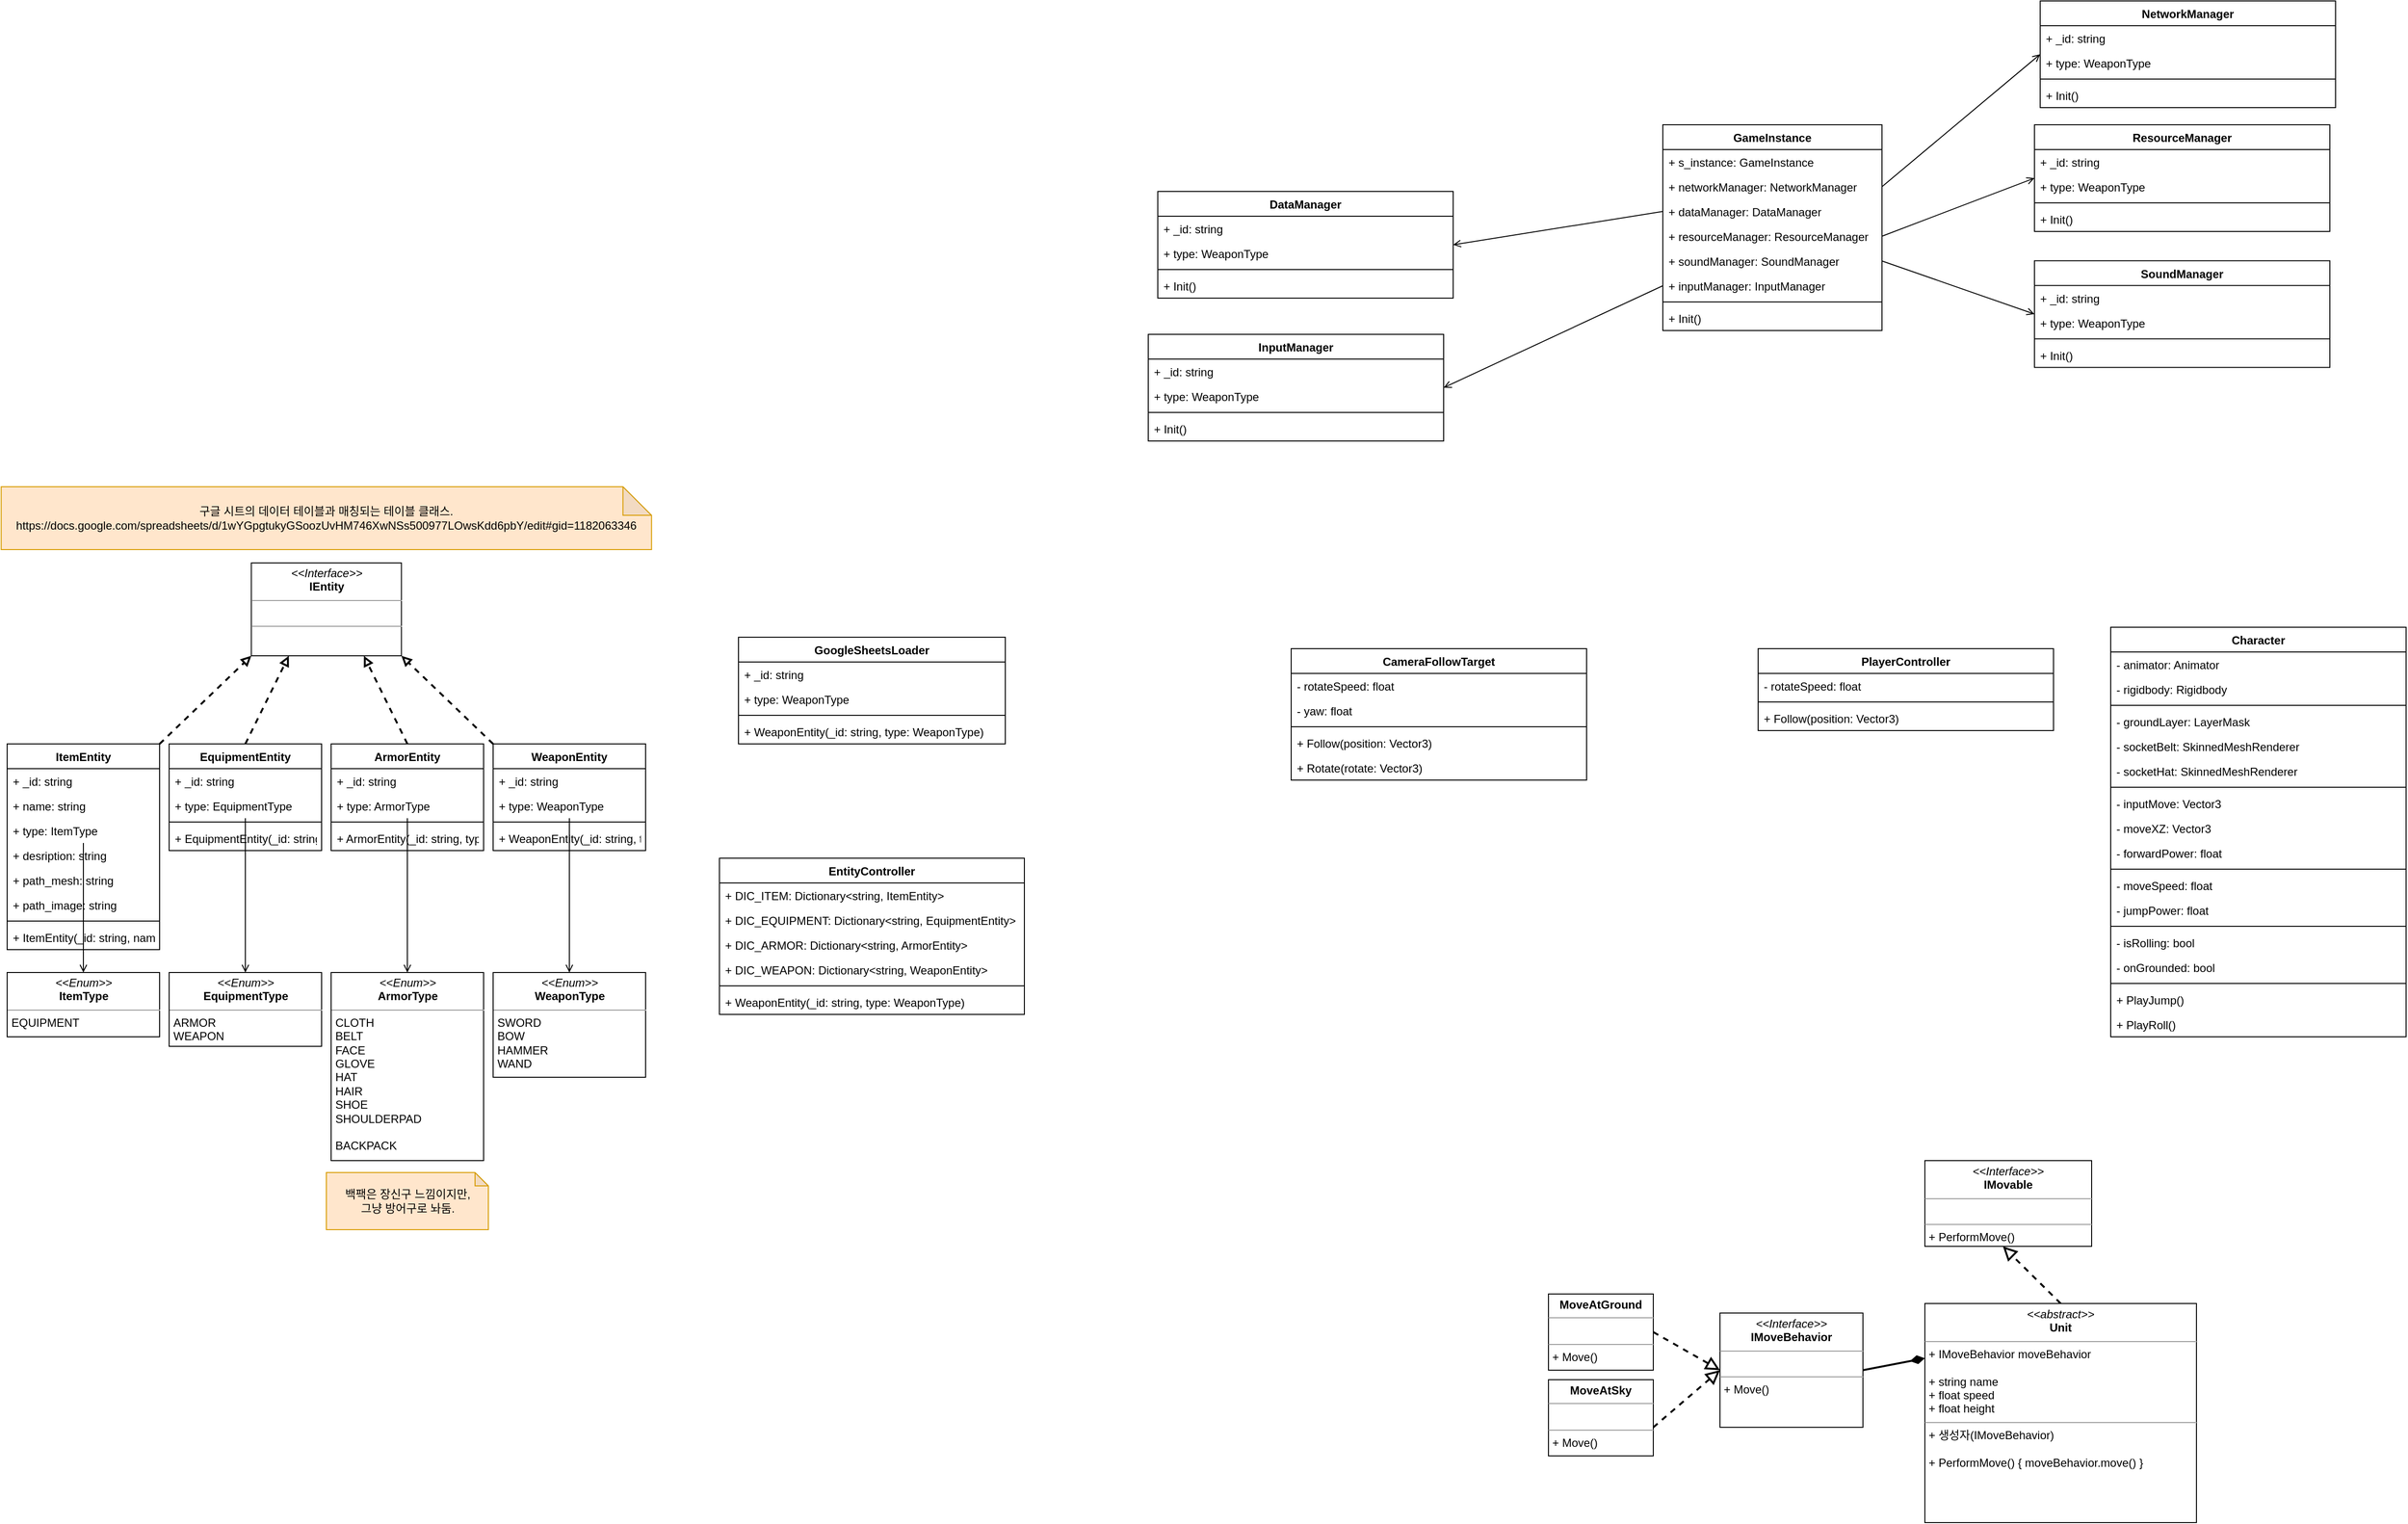 <mxfile version="19.0.3" type="device"><diagram id="C5RBs43oDa-KdzZeNtuy" name="Page-1"><mxGraphModel dx="4110" dy="3816" grid="1" gridSize="10" guides="1" tooltips="1" connect="1" arrows="1" fold="1" page="1" pageScale="1" pageWidth="827" pageHeight="1169" math="0" shadow="0"><root><mxCell id="WIyWlLk6GJQsqaUBKTNV-0"/><mxCell id="WIyWlLk6GJQsqaUBKTNV-1" parent="WIyWlLk6GJQsqaUBKTNV-0"/><mxCell id="9VnMXgHcJGbIlLgHJP0y-38" style="edgeStyle=none;rounded=0;orthogonalLoop=1;jettySize=auto;html=1;exitX=0.5;exitY=0;exitDx=0;exitDy=0;entryX=0.468;entryY=1;entryDx=0;entryDy=0;entryPerimeter=0;dashed=1;endArrow=block;endFill=0;strokeWidth=2;endSize=10;startSize=6;" parent="WIyWlLk6GJQsqaUBKTNV-1" source="9VnMXgHcJGbIlLgHJP0y-40" target="9VnMXgHcJGbIlLgHJP0y-43" edge="1"><mxGeometry relative="1" as="geometry"/></mxCell><mxCell id="9VnMXgHcJGbIlLgHJP0y-40" value="&lt;p style=&quot;margin: 0px ; margin-top: 4px ; text-align: center&quot;&gt;&lt;i&gt;&amp;lt;&amp;lt;abstract&amp;gt;&amp;gt;&lt;/i&gt;&lt;b&gt;&lt;br&gt;Unit&lt;/b&gt;&lt;/p&gt;&lt;hr size=&quot;1&quot;&gt;&lt;p style=&quot;margin: 0px ; margin-left: 4px&quot;&gt;+ IMoveBehavior moveBehavior&lt;br&gt;&lt;br&gt;+ string name&lt;br&gt;+ float speed&lt;br&gt;&lt;/p&gt;&lt;p style=&quot;margin: 0px ; margin-left: 4px&quot;&gt;+ float height&lt;/p&gt;&lt;hr size=&quot;1&quot;&gt;&lt;p style=&quot;margin: 0px ; margin-left: 4px&quot;&gt;+ 생성자(IMoveBehavior)&lt;/p&gt;&lt;p style=&quot;margin: 0px ; margin-left: 4px&quot;&gt;&lt;br&gt;&lt;/p&gt;&lt;p style=&quot;margin: 0px 0px 0px 4px&quot;&gt;+ PerformMove() {&amp;nbsp;&lt;span&gt;moveBehavior.move()&amp;nbsp;&lt;/span&gt;&lt;span&gt;}&lt;/span&gt;&lt;/p&gt;" style="verticalAlign=top;align=left;overflow=fill;fontSize=12;fontFamily=Helvetica;html=1;" parent="WIyWlLk6GJQsqaUBKTNV-1" vertex="1"><mxGeometry x="1205" y="337.5" width="285" height="230" as="geometry"/></mxCell><mxCell id="9VnMXgHcJGbIlLgHJP0y-43" value="&lt;p style=&quot;margin: 0px ; margin-top: 4px ; text-align: center&quot;&gt;&lt;i&gt;&amp;lt;&amp;lt;Interface&amp;gt;&amp;gt;&lt;/i&gt;&lt;br&gt;&lt;b&gt;IMovable&lt;/b&gt;&lt;/p&gt;&lt;hr size=&quot;1&quot;&gt;&lt;p style=&quot;margin: 0px ; margin-left: 4px&quot;&gt;&lt;br&gt;&lt;/p&gt;&lt;hr size=&quot;1&quot;&gt;&lt;p style=&quot;margin: 0px ; margin-left: 4px&quot;&gt;+ PerformMove()&lt;br&gt;&lt;/p&gt;" style="verticalAlign=top;align=left;overflow=fill;fontSize=12;fontFamily=Helvetica;html=1;" parent="WIyWlLk6GJQsqaUBKTNV-1" vertex="1"><mxGeometry x="1205" y="187.5" width="175" height="90" as="geometry"/></mxCell><mxCell id="9VnMXgHcJGbIlLgHJP0y-44" style="edgeStyle=none;rounded=0;orthogonalLoop=1;jettySize=auto;html=1;exitX=1;exitY=0.5;exitDx=0;exitDy=0;entryX=0;entryY=0.25;entryDx=0;entryDy=0;endArrow=diamondThin;endFill=1;strokeWidth=2;endSize=10;startSize=6;" parent="WIyWlLk6GJQsqaUBKTNV-1" source="9VnMXgHcJGbIlLgHJP0y-45" target="9VnMXgHcJGbIlLgHJP0y-40" edge="1"><mxGeometry relative="1" as="geometry"/></mxCell><mxCell id="9VnMXgHcJGbIlLgHJP0y-45" value="&lt;p style=&quot;margin: 0px ; margin-top: 4px ; text-align: center&quot;&gt;&lt;i&gt;&amp;lt;&amp;lt;Interface&amp;gt;&amp;gt;&lt;/i&gt;&lt;br&gt;&lt;b&gt;IMoveBehavior&lt;/b&gt;&lt;/p&gt;&lt;hr size=&quot;1&quot;&gt;&lt;p style=&quot;margin: 0px ; margin-left: 4px&quot;&gt;&lt;br&gt;&lt;/p&gt;&lt;hr size=&quot;1&quot;&gt;&lt;p style=&quot;margin: 0px ; margin-left: 4px&quot;&gt;+ Move()&lt;/p&gt;" style="verticalAlign=top;align=left;overflow=fill;fontSize=12;fontFamily=Helvetica;html=1;" parent="WIyWlLk6GJQsqaUBKTNV-1" vertex="1"><mxGeometry x="990" y="347.5" width="150" height="120" as="geometry"/></mxCell><mxCell id="9VnMXgHcJGbIlLgHJP0y-46" style="edgeStyle=none;rounded=0;orthogonalLoop=1;jettySize=auto;html=1;exitX=1;exitY=0.5;exitDx=0;exitDy=0;entryX=0;entryY=0.5;entryDx=0;entryDy=0;dashed=1;endArrow=block;endFill=0;strokeWidth=2;endSize=10;startSize=6;" parent="WIyWlLk6GJQsqaUBKTNV-1" source="9VnMXgHcJGbIlLgHJP0y-47" target="9VnMXgHcJGbIlLgHJP0y-45" edge="1"><mxGeometry relative="1" as="geometry"/></mxCell><mxCell id="9VnMXgHcJGbIlLgHJP0y-47" value="&lt;p style=&quot;margin: 0px ; margin-top: 4px ; text-align: center&quot;&gt;&lt;b&gt;MoveAtGround&lt;/b&gt;&lt;/p&gt;&lt;hr size=&quot;1&quot;&gt;&lt;p style=&quot;margin: 0px ; margin-left: 4px&quot;&gt;&lt;br&gt;&lt;/p&gt;&lt;hr size=&quot;1&quot;&gt;&lt;p style=&quot;margin: 0px ; margin-left: 4px&quot;&gt;+ &lt;span&gt;Move()&lt;/span&gt;&lt;/p&gt;" style="verticalAlign=top;align=left;overflow=fill;fontSize=12;fontFamily=Helvetica;html=1;" parent="WIyWlLk6GJQsqaUBKTNV-1" vertex="1"><mxGeometry x="810" y="327.5" width="110" height="80" as="geometry"/></mxCell><mxCell id="9VnMXgHcJGbIlLgHJP0y-48" style="edgeStyle=none;rounded=0;orthogonalLoop=1;jettySize=auto;html=1;exitX=1;exitY=0.5;exitDx=0;exitDy=0;dashed=1;endArrow=block;endFill=0;strokeWidth=2;endSize=10;startSize=6;entryX=0;entryY=0.5;entryDx=0;entryDy=0;" parent="WIyWlLk6GJQsqaUBKTNV-1" target="9VnMXgHcJGbIlLgHJP0y-45" edge="1"><mxGeometry relative="1" as="geometry"><mxPoint x="950" y="387.5" as="targetPoint"/><mxPoint x="920" y="467.5" as="sourcePoint"/></mxGeometry></mxCell><mxCell id="9VnMXgHcJGbIlLgHJP0y-49" value="&lt;p style=&quot;margin: 0px ; margin-top: 4px ; text-align: center&quot;&gt;&lt;b&gt;MoveAtSky&lt;/b&gt;&lt;/p&gt;&lt;hr size=&quot;1&quot;&gt;&lt;p style=&quot;margin: 0px ; margin-left: 4px&quot;&gt;&lt;br&gt;&lt;/p&gt;&lt;hr size=&quot;1&quot;&gt;&lt;p style=&quot;margin: 0px ; margin-left: 4px&quot;&gt;+ Move()&lt;/p&gt;" style="verticalAlign=top;align=left;overflow=fill;fontSize=12;fontFamily=Helvetica;html=1;" parent="WIyWlLk6GJQsqaUBKTNV-1" vertex="1"><mxGeometry x="810" y="417.5" width="110" height="80" as="geometry"/></mxCell><mxCell id="nxjhVSm8J_aEpLr75gAi-8" style="orthogonalLoop=1;jettySize=auto;html=1;exitX=1;exitY=0;exitDx=0;exitDy=0;dashed=1;endArrow=block;endFill=0;strokeWidth=2;rounded=0;entryX=0;entryY=1;entryDx=0;entryDy=0;" parent="WIyWlLk6GJQsqaUBKTNV-1" source="7H909xOKBtgpmZP25WXi-0" target="7H909xOKBtgpmZP25WXi-45" edge="1"><mxGeometry relative="1" as="geometry"><mxPoint x="-565" y="-200" as="sourcePoint"/><mxPoint x="-510" y="-320" as="targetPoint"/></mxGeometry></mxCell><mxCell id="nxjhVSm8J_aEpLr75gAi-6" value="" style="rounded=0;orthogonalLoop=1;jettySize=auto;html=1;dashed=1;endArrow=block;endFill=0;strokeWidth=2;exitX=0.5;exitY=0;exitDx=0;exitDy=0;entryX=0.25;entryY=1;entryDx=0;entryDy=0;" parent="WIyWlLk6GJQsqaUBKTNV-1" source="7H909xOKBtgpmZP25WXi-12" target="7H909xOKBtgpmZP25WXi-45" edge="1"><mxGeometry relative="1" as="geometry"><mxPoint x="-450" y="-280" as="sourcePoint"/><mxPoint x="-472" y="-320" as="targetPoint"/></mxGeometry></mxCell><mxCell id="7H909xOKBtgpmZP25WXi-0" value="ItemEntity" style="swimlane;fontStyle=1;align=center;verticalAlign=top;childLayout=stackLayout;horizontal=1;startSize=26;horizontalStack=0;resizeParent=1;resizeParentMax=0;resizeLast=0;collapsible=1;marginBottom=0;" parent="WIyWlLk6GJQsqaUBKTNV-1" vertex="1"><mxGeometry x="-807.5" y="-250" width="160" height="216" as="geometry"/></mxCell><mxCell id="7H909xOKBtgpmZP25WXi-1" value="+ _id: string" style="text;strokeColor=none;fillColor=none;align=left;verticalAlign=top;spacingLeft=4;spacingRight=4;overflow=hidden;rotatable=0;points=[[0,0.5],[1,0.5]];portConstraint=eastwest;" parent="7H909xOKBtgpmZP25WXi-0" vertex="1"><mxGeometry y="26" width="160" height="26" as="geometry"/></mxCell><mxCell id="7H909xOKBtgpmZP25WXi-24" value="+ name: string" style="text;strokeColor=none;fillColor=none;align=left;verticalAlign=top;spacingLeft=4;spacingRight=4;overflow=hidden;rotatable=0;points=[[0,0.5],[1,0.5]];portConstraint=eastwest;" parent="7H909xOKBtgpmZP25WXi-0" vertex="1"><mxGeometry y="52" width="160" height="26" as="geometry"/></mxCell><mxCell id="7H909xOKBtgpmZP25WXi-25" value="+ type: ItemType" style="text;strokeColor=none;fillColor=none;align=left;verticalAlign=top;spacingLeft=4;spacingRight=4;overflow=hidden;rotatable=0;points=[[0,0.5],[1,0.5]];portConstraint=eastwest;" parent="7H909xOKBtgpmZP25WXi-0" vertex="1"><mxGeometry y="78" width="160" height="26" as="geometry"/></mxCell><mxCell id="7H909xOKBtgpmZP25WXi-47" value="+ desription: string" style="text;strokeColor=none;fillColor=none;align=left;verticalAlign=top;spacingLeft=4;spacingRight=4;overflow=hidden;rotatable=0;points=[[0,0.5],[1,0.5]];portConstraint=eastwest;" parent="7H909xOKBtgpmZP25WXi-0" vertex="1"><mxGeometry y="104" width="160" height="26" as="geometry"/></mxCell><mxCell id="7H909xOKBtgpmZP25WXi-48" value="+ path_mesh: string" style="text;strokeColor=none;fillColor=none;align=left;verticalAlign=top;spacingLeft=4;spacingRight=4;overflow=hidden;rotatable=0;points=[[0,0.5],[1,0.5]];portConstraint=eastwest;" parent="7H909xOKBtgpmZP25WXi-0" vertex="1"><mxGeometry y="130" width="160" height="26" as="geometry"/></mxCell><mxCell id="7H909xOKBtgpmZP25WXi-49" value="+ path_image: string" style="text;strokeColor=none;fillColor=none;align=left;verticalAlign=top;spacingLeft=4;spacingRight=4;overflow=hidden;rotatable=0;points=[[0,0.5],[1,0.5]];portConstraint=eastwest;" parent="7H909xOKBtgpmZP25WXi-0" vertex="1"><mxGeometry y="156" width="160" height="26" as="geometry"/></mxCell><mxCell id="7H909xOKBtgpmZP25WXi-2" value="" style="line;strokeWidth=1;fillColor=none;align=left;verticalAlign=middle;spacingTop=-1;spacingLeft=3;spacingRight=3;rotatable=0;labelPosition=right;points=[];portConstraint=eastwest;" parent="7H909xOKBtgpmZP25WXi-0" vertex="1"><mxGeometry y="182" width="160" height="8" as="geometry"/></mxCell><mxCell id="7H909xOKBtgpmZP25WXi-3" value="+ ItemEntity(_id: string, name: string, type: ItemType, description: string, path_mesh: string, path_image: string)" style="text;strokeColor=none;fillColor=none;align=left;verticalAlign=top;spacingLeft=4;spacingRight=4;overflow=hidden;rotatable=0;points=[[0,0.5],[1,0.5]];portConstraint=eastwest;" parent="7H909xOKBtgpmZP25WXi-0" vertex="1"><mxGeometry y="190" width="160" height="26" as="geometry"/></mxCell><mxCell id="7H909xOKBtgpmZP25WXi-12" value="EquipmentEntity" style="swimlane;fontStyle=1;align=center;verticalAlign=top;childLayout=stackLayout;horizontal=1;startSize=26;horizontalStack=0;resizeParent=1;resizeParentMax=0;resizeLast=0;collapsible=1;marginBottom=0;" parent="WIyWlLk6GJQsqaUBKTNV-1" vertex="1"><mxGeometry x="-637.5" y="-250" width="160" height="112" as="geometry"/></mxCell><mxCell id="7H909xOKBtgpmZP25WXi-13" value="+ _id: string" style="text;strokeColor=none;fillColor=none;align=left;verticalAlign=top;spacingLeft=4;spacingRight=4;overflow=hidden;rotatable=0;points=[[0,0.5],[1,0.5]];portConstraint=eastwest;" parent="7H909xOKBtgpmZP25WXi-12" vertex="1"><mxGeometry y="26" width="160" height="26" as="geometry"/></mxCell><mxCell id="7H909xOKBtgpmZP25WXi-56" value="+ type: EquipmentType" style="text;strokeColor=none;fillColor=none;align=left;verticalAlign=top;spacingLeft=4;spacingRight=4;overflow=hidden;rotatable=0;points=[[0,0.5],[1,0.5]];portConstraint=eastwest;" parent="7H909xOKBtgpmZP25WXi-12" vertex="1"><mxGeometry y="52" width="160" height="26" as="geometry"/></mxCell><mxCell id="7H909xOKBtgpmZP25WXi-14" value="" style="line;strokeWidth=1;fillColor=none;align=left;verticalAlign=middle;spacingTop=-1;spacingLeft=3;spacingRight=3;rotatable=0;labelPosition=right;points=[];portConstraint=eastwest;" parent="7H909xOKBtgpmZP25WXi-12" vertex="1"><mxGeometry y="78" width="160" height="8" as="geometry"/></mxCell><mxCell id="7H909xOKBtgpmZP25WXi-15" value="+ EquipmentEntity(_id: string, type:EquipmentType)" style="text;strokeColor=none;fillColor=none;align=left;verticalAlign=top;spacingLeft=4;spacingRight=4;overflow=hidden;rotatable=0;points=[[0,0.5],[1,0.5]];portConstraint=eastwest;" parent="7H909xOKBtgpmZP25WXi-12" vertex="1"><mxGeometry y="86" width="160" height="26" as="geometry"/></mxCell><mxCell id="7H909xOKBtgpmZP25WXi-17" value="WeaponEntity" style="swimlane;fontStyle=1;align=center;verticalAlign=top;childLayout=stackLayout;horizontal=1;startSize=26;horizontalStack=0;resizeParent=1;resizeParentMax=0;resizeLast=0;collapsible=1;marginBottom=0;" parent="WIyWlLk6GJQsqaUBKTNV-1" vertex="1"><mxGeometry x="-297.5" y="-250" width="160" height="112" as="geometry"/></mxCell><mxCell id="7H909xOKBtgpmZP25WXi-18" value="+ _id: string" style="text;strokeColor=none;fillColor=none;align=left;verticalAlign=top;spacingLeft=4;spacingRight=4;overflow=hidden;rotatable=0;points=[[0,0.5],[1,0.5]];portConstraint=eastwest;" parent="7H909xOKBtgpmZP25WXi-17" vertex="1"><mxGeometry y="26" width="160" height="26" as="geometry"/></mxCell><mxCell id="7H909xOKBtgpmZP25WXi-77" value="+ type: WeaponType" style="text;strokeColor=none;fillColor=none;align=left;verticalAlign=top;spacingLeft=4;spacingRight=4;overflow=hidden;rotatable=0;points=[[0,0.5],[1,0.5]];portConstraint=eastwest;" parent="7H909xOKBtgpmZP25WXi-17" vertex="1"><mxGeometry y="52" width="160" height="26" as="geometry"/></mxCell><mxCell id="7H909xOKBtgpmZP25WXi-19" value="" style="line;strokeWidth=1;fillColor=none;align=left;verticalAlign=middle;spacingTop=-1;spacingLeft=3;spacingRight=3;rotatable=0;labelPosition=right;points=[];portConstraint=eastwest;" parent="7H909xOKBtgpmZP25WXi-17" vertex="1"><mxGeometry y="78" width="160" height="8" as="geometry"/></mxCell><mxCell id="7H909xOKBtgpmZP25WXi-20" value="+ WeaponEntity(_id: string, type: WeaponType)" style="text;strokeColor=none;fillColor=none;align=left;verticalAlign=top;spacingLeft=4;spacingRight=4;overflow=hidden;rotatable=0;points=[[0,0.5],[1,0.5]];portConstraint=eastwest;" parent="7H909xOKBtgpmZP25WXi-17" vertex="1"><mxGeometry y="86" width="160" height="26" as="geometry"/></mxCell><mxCell id="7H909xOKBtgpmZP25WXi-21" value="" style="rounded=0;orthogonalLoop=1;jettySize=auto;html=1;dashed=1;endArrow=block;endFill=0;strokeWidth=2;entryX=1;entryY=1;entryDx=0;entryDy=0;exitX=0;exitY=0;exitDx=0;exitDy=0;" parent="WIyWlLk6GJQsqaUBKTNV-1" source="7H909xOKBtgpmZP25WXi-17" target="7H909xOKBtgpmZP25WXi-45" edge="1"><mxGeometry relative="1" as="geometry"><mxPoint x="-340" y="-160" as="sourcePoint"/><mxPoint x="-450" y="-320" as="targetPoint"/></mxGeometry></mxCell><mxCell id="7H909xOKBtgpmZP25WXi-23" value="&lt;span style=&quot;&quot;&gt;구글 시트의 데이터 테이블과 매칭되는 테이블 클래스.&lt;/span&gt;&lt;br style=&quot;&quot;&gt;&lt;span style=&quot;&quot;&gt;https://docs.google.com/spreadsheets/d/1wYGpgtukyGSoozUvHM746XwNSs500977LOwsKdd6pbY/edit#gid=1182063346&lt;/span&gt;" style="shape=note;whiteSpace=wrap;html=1;backgroundOutline=1;darkOpacity=0.05;fillColor=#ffe6cc;strokeColor=#d79b00;" parent="WIyWlLk6GJQsqaUBKTNV-1" vertex="1"><mxGeometry x="-813.75" y="-520" width="682.5" height="66" as="geometry"/></mxCell><mxCell id="7H909xOKBtgpmZP25WXi-45" value="&lt;p style=&quot;margin:0px;margin-top:4px;text-align:center;&quot;&gt;&lt;i&gt;&amp;lt;&amp;lt;Interface&amp;gt;&amp;gt;&lt;/i&gt;&lt;br&gt;&lt;b&gt;IEntity&lt;/b&gt;&lt;/p&gt;&lt;hr size=&quot;1&quot;&gt;&lt;p style=&quot;margin:0px;margin-left:4px;&quot;&gt;&lt;br&gt;&lt;/p&gt;&lt;hr size=&quot;1&quot;&gt;&lt;p style=&quot;margin:0px;margin-left:4px;&quot;&gt;&lt;br&gt;&lt;/p&gt;" style="verticalAlign=top;align=left;overflow=fill;fontSize=12;fontFamily=Helvetica;html=1;rounded=0;strokeWidth=1;" parent="WIyWlLk6GJQsqaUBKTNV-1" vertex="1"><mxGeometry x="-551.25" y="-440" width="157.5" height="97.5" as="geometry"/></mxCell><mxCell id="7H909xOKBtgpmZP25WXi-46" value="&lt;p style=&quot;margin:0px;margin-top:4px;text-align:center;&quot;&gt;&lt;i&gt;&amp;lt;&amp;lt;Enum&amp;gt;&amp;gt;&lt;/i&gt;&lt;br&gt;&lt;b&gt;ItemType&lt;/b&gt;&lt;/p&gt;&lt;hr size=&quot;1&quot;&gt;&lt;p style=&quot;margin:0px;margin-left:4px;&quot;&gt;EQUIPMENT&lt;br&gt;&lt;br&gt;&lt;/p&gt;" style="verticalAlign=top;align=left;overflow=fill;fontSize=12;fontFamily=Helvetica;html=1;rounded=0;strokeWidth=1;" parent="WIyWlLk6GJQsqaUBKTNV-1" vertex="1"><mxGeometry x="-807.5" y="-10" width="160" height="67.5" as="geometry"/></mxCell><mxCell id="7H909xOKBtgpmZP25WXi-51" value="ArmorEntity" style="swimlane;fontStyle=1;align=center;verticalAlign=top;childLayout=stackLayout;horizontal=1;startSize=26;horizontalStack=0;resizeParent=1;resizeParentMax=0;resizeLast=0;collapsible=1;marginBottom=0;" parent="WIyWlLk6GJQsqaUBKTNV-1" vertex="1"><mxGeometry x="-467.5" y="-250" width="160" height="112" as="geometry"/></mxCell><mxCell id="7H909xOKBtgpmZP25WXi-52" value="+ _id: string" style="text;strokeColor=none;fillColor=none;align=left;verticalAlign=top;spacingLeft=4;spacingRight=4;overflow=hidden;rotatable=0;points=[[0,0.5],[1,0.5]];portConstraint=eastwest;" parent="7H909xOKBtgpmZP25WXi-51" vertex="1"><mxGeometry y="26" width="160" height="26" as="geometry"/></mxCell><mxCell id="7H909xOKBtgpmZP25WXi-72" value="+ type: ArmorType" style="text;strokeColor=none;fillColor=none;align=left;verticalAlign=top;spacingLeft=4;spacingRight=4;overflow=hidden;rotatable=0;points=[[0,0.5],[1,0.5]];portConstraint=eastwest;" parent="7H909xOKBtgpmZP25WXi-51" vertex="1"><mxGeometry y="52" width="160" height="26" as="geometry"/></mxCell><mxCell id="7H909xOKBtgpmZP25WXi-53" value="" style="line;strokeWidth=1;fillColor=none;align=left;verticalAlign=middle;spacingTop=-1;spacingLeft=3;spacingRight=3;rotatable=0;labelPosition=right;points=[];portConstraint=eastwest;" parent="7H909xOKBtgpmZP25WXi-51" vertex="1"><mxGeometry y="78" width="160" height="8" as="geometry"/></mxCell><mxCell id="7H909xOKBtgpmZP25WXi-54" value="+ ArmorEntity(_id: string, type: ArmorType)" style="text;strokeColor=none;fillColor=none;align=left;verticalAlign=top;spacingLeft=4;spacingRight=4;overflow=hidden;rotatable=0;points=[[0,0.5],[1,0.5]];portConstraint=eastwest;" parent="7H909xOKBtgpmZP25WXi-51" vertex="1"><mxGeometry y="86" width="160" height="26" as="geometry"/></mxCell><mxCell id="7H909xOKBtgpmZP25WXi-55" value="" style="rounded=0;orthogonalLoop=1;jettySize=auto;html=1;dashed=1;endArrow=block;endFill=0;strokeWidth=2;entryX=0.75;entryY=1;entryDx=0;entryDy=0;exitX=0.5;exitY=0;exitDx=0;exitDy=0;" parent="WIyWlLk6GJQsqaUBKTNV-1" source="7H909xOKBtgpmZP25WXi-51" target="7H909xOKBtgpmZP25WXi-45" edge="1"><mxGeometry relative="1" as="geometry"><mxPoint x="-222" y="-280" as="sourcePoint"/><mxPoint x="-420" y="-350" as="targetPoint"/></mxGeometry></mxCell><mxCell id="7H909xOKBtgpmZP25WXi-57" value="&lt;p style=&quot;margin:0px;margin-top:4px;text-align:center;&quot;&gt;&lt;i&gt;&amp;lt;&amp;lt;Enum&amp;gt;&amp;gt;&lt;/i&gt;&lt;br&gt;&lt;b&gt;EquipmentType&lt;/b&gt;&lt;/p&gt;&lt;hr size=&quot;1&quot;&gt;&lt;p style=&quot;margin:0px;margin-left:4px;&quot;&gt;ARMOR&lt;br&gt;WEAPON&lt;/p&gt;" style="verticalAlign=top;align=left;overflow=fill;fontSize=12;fontFamily=Helvetica;html=1;rounded=0;strokeWidth=1;" parent="WIyWlLk6GJQsqaUBKTNV-1" vertex="1"><mxGeometry x="-637.5" y="-10" width="160" height="77.5" as="geometry"/></mxCell><mxCell id="7H909xOKBtgpmZP25WXi-63" value="&lt;p style=&quot;margin:0px;margin-top:4px;text-align:center;&quot;&gt;&lt;i&gt;&amp;lt;&amp;lt;Enum&amp;gt;&amp;gt;&lt;/i&gt;&lt;br&gt;&lt;b&gt;ArmorType&lt;/b&gt;&lt;/p&gt;&lt;hr size=&quot;1&quot;&gt;&lt;p style=&quot;margin:0px;margin-left:4px;&quot;&gt;CLOTH&lt;br&gt;BELT&lt;br&gt;FACE&lt;br&gt;GLOVE&lt;br&gt;HAT&lt;br&gt;HAIR&lt;br&gt;SHOE&lt;br&gt;SHOULDERPAD&lt;br&gt;&lt;br&gt;BACKPACK&lt;/p&gt;" style="verticalAlign=top;align=left;overflow=fill;fontSize=12;fontFamily=Helvetica;html=1;rounded=0;strokeWidth=1;" parent="WIyWlLk6GJQsqaUBKTNV-1" vertex="1"><mxGeometry x="-467.5" y="-10" width="160" height="197.5" as="geometry"/></mxCell><mxCell id="7H909xOKBtgpmZP25WXi-64" value="백팩은 장신구 느낌이지만,&lt;br&gt;그냥 방어구로 놔둠." style="shape=note;whiteSpace=wrap;html=1;backgroundOutline=1;darkOpacity=0.05;fillColor=#ffe6cc;strokeColor=#d79b00;size=14;" parent="WIyWlLk6GJQsqaUBKTNV-1" vertex="1"><mxGeometry x="-472.5" y="200" width="170" height="60" as="geometry"/></mxCell><mxCell id="7H909xOKBtgpmZP25WXi-71" value="&lt;p style=&quot;margin:0px;margin-top:4px;text-align:center;&quot;&gt;&lt;i&gt;&amp;lt;&amp;lt;Enum&amp;gt;&amp;gt;&lt;/i&gt;&lt;br&gt;&lt;b&gt;WeaponType&lt;/b&gt;&lt;/p&gt;&lt;hr size=&quot;1&quot;&gt;&lt;p style=&quot;margin:0px;margin-left:4px;&quot;&gt;SWORD&lt;br&gt;BOW&lt;/p&gt;&lt;p style=&quot;margin:0px;margin-left:4px;&quot;&gt;HAMMER&lt;br&gt;WAND&lt;br&gt;&lt;/p&gt;" style="verticalAlign=top;align=left;overflow=fill;fontSize=12;fontFamily=Helvetica;html=1;rounded=0;strokeWidth=1;" parent="WIyWlLk6GJQsqaUBKTNV-1" vertex="1"><mxGeometry x="-297.5" y="-10" width="160" height="110" as="geometry"/></mxCell><mxCell id="7H909xOKBtgpmZP25WXi-80" value="GoogleSheetsLoader" style="swimlane;fontStyle=1;align=center;verticalAlign=top;childLayout=stackLayout;horizontal=1;startSize=26;horizontalStack=0;resizeParent=1;resizeParentMax=0;resizeLast=0;collapsible=1;marginBottom=0;" parent="WIyWlLk6GJQsqaUBKTNV-1" vertex="1"><mxGeometry x="-40" y="-362" width="280" height="112" as="geometry"/></mxCell><mxCell id="7H909xOKBtgpmZP25WXi-81" value="+ _id: string" style="text;strokeColor=none;fillColor=none;align=left;verticalAlign=top;spacingLeft=4;spacingRight=4;overflow=hidden;rotatable=0;points=[[0,0.5],[1,0.5]];portConstraint=eastwest;" parent="7H909xOKBtgpmZP25WXi-80" vertex="1"><mxGeometry y="26" width="280" height="26" as="geometry"/></mxCell><mxCell id="7H909xOKBtgpmZP25WXi-82" value="+ type: WeaponType" style="text;strokeColor=none;fillColor=none;align=left;verticalAlign=top;spacingLeft=4;spacingRight=4;overflow=hidden;rotatable=0;points=[[0,0.5],[1,0.5]];portConstraint=eastwest;" parent="7H909xOKBtgpmZP25WXi-80" vertex="1"><mxGeometry y="52" width="280" height="26" as="geometry"/></mxCell><mxCell id="7H909xOKBtgpmZP25WXi-83" value="" style="line;strokeWidth=1;fillColor=none;align=left;verticalAlign=middle;spacingTop=-1;spacingLeft=3;spacingRight=3;rotatable=0;labelPosition=right;points=[];portConstraint=eastwest;" parent="7H909xOKBtgpmZP25WXi-80" vertex="1"><mxGeometry y="78" width="280" height="8" as="geometry"/></mxCell><mxCell id="7H909xOKBtgpmZP25WXi-84" value="+ WeaponEntity(_id: string, type: WeaponType)" style="text;strokeColor=none;fillColor=none;align=left;verticalAlign=top;spacingLeft=4;spacingRight=4;overflow=hidden;rotatable=0;points=[[0,0.5],[1,0.5]];portConstraint=eastwest;" parent="7H909xOKBtgpmZP25WXi-80" vertex="1"><mxGeometry y="86" width="280" height="26" as="geometry"/></mxCell><mxCell id="7H909xOKBtgpmZP25WXi-90" value="EntityController" style="swimlane;fontStyle=1;align=center;verticalAlign=top;childLayout=stackLayout;horizontal=1;startSize=26;horizontalStack=0;resizeParent=1;resizeParentMax=0;resizeLast=0;collapsible=1;marginBottom=0;" parent="WIyWlLk6GJQsqaUBKTNV-1" vertex="1"><mxGeometry x="-60" y="-130" width="320" height="164" as="geometry"/></mxCell><mxCell id="7H909xOKBtgpmZP25WXi-92" value="+ DIC_ITEM: Dictionary&lt;string, ItemEntity&gt;" style="text;strokeColor=none;fillColor=none;align=left;verticalAlign=top;spacingLeft=4;spacingRight=4;overflow=hidden;rotatable=0;points=[[0,0.5],[1,0.5]];portConstraint=eastwest;" parent="7H909xOKBtgpmZP25WXi-90" vertex="1"><mxGeometry y="26" width="320" height="26" as="geometry"/></mxCell><mxCell id="7H909xOKBtgpmZP25WXi-109" value="+ DIC_EQUIPMENT: Dictionary&lt;string, EquipmentEntity&gt;" style="text;strokeColor=none;fillColor=none;align=left;verticalAlign=top;spacingLeft=4;spacingRight=4;overflow=hidden;rotatable=0;points=[[0,0.5],[1,0.5]];portConstraint=eastwest;" parent="7H909xOKBtgpmZP25WXi-90" vertex="1"><mxGeometry y="52" width="320" height="26" as="geometry"/></mxCell><mxCell id="7H909xOKBtgpmZP25WXi-108" value="+ DIC_ARMOR: Dictionary&lt;string, ArmorEntity&gt;" style="text;strokeColor=none;fillColor=none;align=left;verticalAlign=top;spacingLeft=4;spacingRight=4;overflow=hidden;rotatable=0;points=[[0,0.5],[1,0.5]];portConstraint=eastwest;" parent="7H909xOKBtgpmZP25WXi-90" vertex="1"><mxGeometry y="78" width="320" height="26" as="geometry"/></mxCell><mxCell id="7H909xOKBtgpmZP25WXi-105" value="+ DIC_WEAPON: Dictionary&lt;string, WeaponEntity&gt;" style="text;strokeColor=none;fillColor=none;align=left;verticalAlign=top;spacingLeft=4;spacingRight=4;overflow=hidden;rotatable=0;points=[[0,0.5],[1,0.5]];portConstraint=eastwest;" parent="7H909xOKBtgpmZP25WXi-90" vertex="1"><mxGeometry y="104" width="320" height="26" as="geometry"/></mxCell><mxCell id="7H909xOKBtgpmZP25WXi-93" value="" style="line;strokeWidth=1;fillColor=none;align=left;verticalAlign=middle;spacingTop=-1;spacingLeft=3;spacingRight=3;rotatable=0;labelPosition=right;points=[];portConstraint=eastwest;" parent="7H909xOKBtgpmZP25WXi-90" vertex="1"><mxGeometry y="130" width="320" height="8" as="geometry"/></mxCell><mxCell id="7H909xOKBtgpmZP25WXi-94" value="+ WeaponEntity(_id: string, type: WeaponType)" style="text;strokeColor=none;fillColor=none;align=left;verticalAlign=top;spacingLeft=4;spacingRight=4;overflow=hidden;rotatable=0;points=[[0,0.5],[1,0.5]];portConstraint=eastwest;" parent="7H909xOKBtgpmZP25WXi-90" vertex="1"><mxGeometry y="138" width="320" height="26" as="geometry"/></mxCell><mxCell id="hQBe8EflBOoZctcCnzkr-6" value="NetworkManager" style="swimlane;fontStyle=1;align=center;verticalAlign=top;childLayout=stackLayout;horizontal=1;startSize=26;horizontalStack=0;resizeParent=1;resizeParentMax=0;resizeLast=0;collapsible=1;marginBottom=0;" parent="WIyWlLk6GJQsqaUBKTNV-1" vertex="1"><mxGeometry x="1326" y="-1030" width="310" height="112" as="geometry"/></mxCell><mxCell id="hQBe8EflBOoZctcCnzkr-7" value="+ _id: string" style="text;strokeColor=none;fillColor=none;align=left;verticalAlign=top;spacingLeft=4;spacingRight=4;overflow=hidden;rotatable=0;points=[[0,0.5],[1,0.5]];portConstraint=eastwest;" parent="hQBe8EflBOoZctcCnzkr-6" vertex="1"><mxGeometry y="26" width="310" height="26" as="geometry"/></mxCell><mxCell id="hQBe8EflBOoZctcCnzkr-8" value="+ type: WeaponType" style="text;strokeColor=none;fillColor=none;align=left;verticalAlign=top;spacingLeft=4;spacingRight=4;overflow=hidden;rotatable=0;points=[[0,0.5],[1,0.5]];portConstraint=eastwest;" parent="hQBe8EflBOoZctcCnzkr-6" vertex="1"><mxGeometry y="52" width="310" height="26" as="geometry"/></mxCell><mxCell id="hQBe8EflBOoZctcCnzkr-9" value="" style="line;strokeWidth=1;fillColor=none;align=left;verticalAlign=middle;spacingTop=-1;spacingLeft=3;spacingRight=3;rotatable=0;labelPosition=right;points=[];portConstraint=eastwest;" parent="hQBe8EflBOoZctcCnzkr-6" vertex="1"><mxGeometry y="78" width="310" height="8" as="geometry"/></mxCell><mxCell id="hQBe8EflBOoZctcCnzkr-10" value="+ Init()" style="text;strokeColor=none;fillColor=none;align=left;verticalAlign=top;spacingLeft=4;spacingRight=4;overflow=hidden;rotatable=0;points=[[0,0.5],[1,0.5]];portConstraint=eastwest;" parent="hQBe8EflBOoZctcCnzkr-6" vertex="1"><mxGeometry y="86" width="310" height="26" as="geometry"/></mxCell><mxCell id="hQBe8EflBOoZctcCnzkr-14" value="GameInstance" style="swimlane;fontStyle=1;align=center;verticalAlign=top;childLayout=stackLayout;horizontal=1;startSize=26;horizontalStack=0;resizeParent=1;resizeParentMax=0;resizeLast=0;collapsible=1;marginBottom=0;" parent="WIyWlLk6GJQsqaUBKTNV-1" vertex="1"><mxGeometry x="930" y="-900" width="230" height="216" as="geometry"/></mxCell><mxCell id="hQBe8EflBOoZctcCnzkr-32" value="+ s_instance: GameInstance" style="text;strokeColor=none;fillColor=none;align=left;verticalAlign=top;spacingLeft=4;spacingRight=4;overflow=hidden;rotatable=0;points=[[0,0.5],[1,0.5]];portConstraint=eastwest;" parent="hQBe8EflBOoZctcCnzkr-14" vertex="1"><mxGeometry y="26" width="230" height="26" as="geometry"/></mxCell><mxCell id="hQBe8EflBOoZctcCnzkr-13" value="+ networkManager: NetworkManager" style="text;strokeColor=none;fillColor=none;align=left;verticalAlign=top;spacingLeft=4;spacingRight=4;overflow=hidden;rotatable=0;points=[[0,0.5],[1,0.5]];portConstraint=eastwest;" parent="hQBe8EflBOoZctcCnzkr-14" vertex="1"><mxGeometry y="52" width="230" height="26" as="geometry"/></mxCell><mxCell id="hQBe8EflBOoZctcCnzkr-12" value="+ dataManager: DataManager" style="text;strokeColor=none;fillColor=none;align=left;verticalAlign=top;spacingLeft=4;spacingRight=4;overflow=hidden;rotatable=0;points=[[0,0.5],[1,0.5]];portConstraint=eastwest;" parent="hQBe8EflBOoZctcCnzkr-14" vertex="1"><mxGeometry y="78" width="230" height="26" as="geometry"/></mxCell><mxCell id="hQBe8EflBOoZctcCnzkr-24" value="+ resourceManager: ResourceManager" style="text;strokeColor=none;fillColor=none;align=left;verticalAlign=top;spacingLeft=4;spacingRight=4;overflow=hidden;rotatable=0;points=[[0,0.5],[1,0.5]];portConstraint=eastwest;" parent="hQBe8EflBOoZctcCnzkr-14" vertex="1"><mxGeometry y="104" width="230" height="26" as="geometry"/></mxCell><mxCell id="hQBe8EflBOoZctcCnzkr-48" value="+ soundManager: SoundManager" style="text;strokeColor=none;fillColor=none;align=left;verticalAlign=top;spacingLeft=4;spacingRight=4;overflow=hidden;rotatable=0;points=[[0,0.5],[1,0.5]];portConstraint=eastwest;" parent="hQBe8EflBOoZctcCnzkr-14" vertex="1"><mxGeometry y="130" width="230" height="26" as="geometry"/></mxCell><mxCell id="2bqvGTrmF53dVjCxCEK1-18" value="+ inputManager: InputManager" style="text;strokeColor=none;fillColor=none;align=left;verticalAlign=top;spacingLeft=4;spacingRight=4;overflow=hidden;rotatable=0;points=[[0,0.5],[1,0.5]];portConstraint=eastwest;" vertex="1" parent="hQBe8EflBOoZctcCnzkr-14"><mxGeometry y="156" width="230" height="26" as="geometry"/></mxCell><mxCell id="hQBe8EflBOoZctcCnzkr-17" value="" style="line;strokeWidth=1;fillColor=none;align=left;verticalAlign=middle;spacingTop=-1;spacingLeft=3;spacingRight=3;rotatable=0;labelPosition=right;points=[];portConstraint=eastwest;" parent="hQBe8EflBOoZctcCnzkr-14" vertex="1"><mxGeometry y="182" width="230" height="8" as="geometry"/></mxCell><mxCell id="hQBe8EflBOoZctcCnzkr-18" value="+ Init()" style="text;strokeColor=none;fillColor=none;align=left;verticalAlign=top;spacingLeft=4;spacingRight=4;overflow=hidden;rotatable=0;points=[[0,0.5],[1,0.5]];portConstraint=eastwest;" parent="hQBe8EflBOoZctcCnzkr-14" vertex="1"><mxGeometry y="190" width="230" height="26" as="geometry"/></mxCell><mxCell id="hQBe8EflBOoZctcCnzkr-19" value="ResourceManager" style="swimlane;fontStyle=1;align=center;verticalAlign=top;childLayout=stackLayout;horizontal=1;startSize=26;horizontalStack=0;resizeParent=1;resizeParentMax=0;resizeLast=0;collapsible=1;marginBottom=0;" parent="WIyWlLk6GJQsqaUBKTNV-1" vertex="1"><mxGeometry x="1320" y="-900" width="310" height="112" as="geometry"/></mxCell><mxCell id="hQBe8EflBOoZctcCnzkr-20" value="+ _id: string" style="text;strokeColor=none;fillColor=none;align=left;verticalAlign=top;spacingLeft=4;spacingRight=4;overflow=hidden;rotatable=0;points=[[0,0.5],[1,0.5]];portConstraint=eastwest;" parent="hQBe8EflBOoZctcCnzkr-19" vertex="1"><mxGeometry y="26" width="310" height="26" as="geometry"/></mxCell><mxCell id="hQBe8EflBOoZctcCnzkr-21" value="+ type: WeaponType" style="text;strokeColor=none;fillColor=none;align=left;verticalAlign=top;spacingLeft=4;spacingRight=4;overflow=hidden;rotatable=0;points=[[0,0.5],[1,0.5]];portConstraint=eastwest;" parent="hQBe8EflBOoZctcCnzkr-19" vertex="1"><mxGeometry y="52" width="310" height="26" as="geometry"/></mxCell><mxCell id="hQBe8EflBOoZctcCnzkr-22" value="" style="line;strokeWidth=1;fillColor=none;align=left;verticalAlign=middle;spacingTop=-1;spacingLeft=3;spacingRight=3;rotatable=0;labelPosition=right;points=[];portConstraint=eastwest;" parent="hQBe8EflBOoZctcCnzkr-19" vertex="1"><mxGeometry y="78" width="310" height="8" as="geometry"/></mxCell><mxCell id="hQBe8EflBOoZctcCnzkr-23" value="+ Init()" style="text;strokeColor=none;fillColor=none;align=left;verticalAlign=top;spacingLeft=4;spacingRight=4;overflow=hidden;rotatable=0;points=[[0,0.5],[1,0.5]];portConstraint=eastwest;" parent="hQBe8EflBOoZctcCnzkr-19" vertex="1"><mxGeometry y="86" width="310" height="26" as="geometry"/></mxCell><mxCell id="hQBe8EflBOoZctcCnzkr-25" value="" style="endArrow=open;html=1;rounded=0;entryX=0.5;entryY=0;entryDx=0;entryDy=0;endFill=0;" parent="WIyWlLk6GJQsqaUBKTNV-1" source="7H909xOKBtgpmZP25WXi-72" target="7H909xOKBtgpmZP25WXi-63" edge="1"><mxGeometry width="50" height="50" relative="1" as="geometry"><mxPoint x="-400" y="-50" as="sourcePoint"/><mxPoint x="-350" y="-100" as="targetPoint"/></mxGeometry></mxCell><mxCell id="hQBe8EflBOoZctcCnzkr-26" value="" style="endArrow=open;html=1;rounded=0;entryX=0.5;entryY=0;entryDx=0;entryDy=0;endFill=0;" parent="WIyWlLk6GJQsqaUBKTNV-1" source="7H909xOKBtgpmZP25WXi-77" target="7H909xOKBtgpmZP25WXi-71" edge="1"><mxGeometry width="50" height="50" relative="1" as="geometry"><mxPoint x="-377.5" y="-162" as="sourcePoint"/><mxPoint x="-377.5" as="targetPoint"/></mxGeometry></mxCell><mxCell id="hQBe8EflBOoZctcCnzkr-27" value="" style="endArrow=open;html=1;rounded=0;entryX=0.5;entryY=0;entryDx=0;entryDy=0;endFill=0;" parent="WIyWlLk6GJQsqaUBKTNV-1" source="7H909xOKBtgpmZP25WXi-56" target="7H909xOKBtgpmZP25WXi-57" edge="1"><mxGeometry width="50" height="50" relative="1" as="geometry"><mxPoint x="-460" y="-140" as="sourcePoint"/><mxPoint x="-460" y="22" as="targetPoint"/></mxGeometry></mxCell><mxCell id="hQBe8EflBOoZctcCnzkr-28" value="" style="endArrow=open;html=1;rounded=0;entryX=0.5;entryY=0;entryDx=0;entryDy=0;endFill=0;" parent="WIyWlLk6GJQsqaUBKTNV-1" source="7H909xOKBtgpmZP25WXi-25" target="7H909xOKBtgpmZP25WXi-46" edge="1"><mxGeometry width="50" height="50" relative="1" as="geometry"><mxPoint x="-547.5" y="-162" as="sourcePoint"/><mxPoint x="-547.5" as="targetPoint"/></mxGeometry></mxCell><mxCell id="hQBe8EflBOoZctcCnzkr-29" value="" style="endArrow=open;html=1;rounded=0;endFill=0;entryX=0;entryY=0.5;entryDx=0;entryDy=0;exitX=1;exitY=0.5;exitDx=0;exitDy=0;" parent="WIyWlLk6GJQsqaUBKTNV-1" source="hQBe8EflBOoZctcCnzkr-13" target="hQBe8EflBOoZctcCnzkr-6" edge="1"><mxGeometry width="50" height="50" relative="1" as="geometry"><mxPoint x="540" y="-845" as="sourcePoint"/><mxPoint x="1280" y="-887" as="targetPoint"/></mxGeometry></mxCell><mxCell id="hQBe8EflBOoZctcCnzkr-31" value="" style="endArrow=open;html=1;rounded=0;endFill=0;exitX=1;exitY=0.5;exitDx=0;exitDy=0;entryX=0;entryY=0.5;entryDx=0;entryDy=0;" parent="WIyWlLk6GJQsqaUBKTNV-1" source="hQBe8EflBOoZctcCnzkr-24" target="hQBe8EflBOoZctcCnzkr-19" edge="1"><mxGeometry width="50" height="50" relative="1" as="geometry"><mxPoint x="1024.333" y="-811" as="sourcePoint"/><mxPoint x="1310" y="-849" as="targetPoint"/></mxGeometry></mxCell><mxCell id="hQBe8EflBOoZctcCnzkr-42" value="DataManager" style="swimlane;fontStyle=1;align=center;verticalAlign=top;childLayout=stackLayout;horizontal=1;startSize=26;horizontalStack=0;resizeParent=1;resizeParentMax=0;resizeLast=0;collapsible=1;marginBottom=0;" parent="WIyWlLk6GJQsqaUBKTNV-1" vertex="1"><mxGeometry x="400" y="-830" width="310" height="112" as="geometry"/></mxCell><mxCell id="hQBe8EflBOoZctcCnzkr-43" value="+ _id: string" style="text;strokeColor=none;fillColor=none;align=left;verticalAlign=top;spacingLeft=4;spacingRight=4;overflow=hidden;rotatable=0;points=[[0,0.5],[1,0.5]];portConstraint=eastwest;" parent="hQBe8EflBOoZctcCnzkr-42" vertex="1"><mxGeometry y="26" width="310" height="26" as="geometry"/></mxCell><mxCell id="hQBe8EflBOoZctcCnzkr-44" value="+ type: WeaponType" style="text;strokeColor=none;fillColor=none;align=left;verticalAlign=top;spacingLeft=4;spacingRight=4;overflow=hidden;rotatable=0;points=[[0,0.5],[1,0.5]];portConstraint=eastwest;" parent="hQBe8EflBOoZctcCnzkr-42" vertex="1"><mxGeometry y="52" width="310" height="26" as="geometry"/></mxCell><mxCell id="hQBe8EflBOoZctcCnzkr-45" value="" style="line;strokeWidth=1;fillColor=none;align=left;verticalAlign=middle;spacingTop=-1;spacingLeft=3;spacingRight=3;rotatable=0;labelPosition=right;points=[];portConstraint=eastwest;" parent="hQBe8EflBOoZctcCnzkr-42" vertex="1"><mxGeometry y="78" width="310" height="8" as="geometry"/></mxCell><mxCell id="hQBe8EflBOoZctcCnzkr-46" value="+ Init()" style="text;strokeColor=none;fillColor=none;align=left;verticalAlign=top;spacingLeft=4;spacingRight=4;overflow=hidden;rotatable=0;points=[[0,0.5],[1,0.5]];portConstraint=eastwest;" parent="hQBe8EflBOoZctcCnzkr-42" vertex="1"><mxGeometry y="86" width="310" height="26" as="geometry"/></mxCell><mxCell id="hQBe8EflBOoZctcCnzkr-47" value="" style="endArrow=open;html=1;rounded=0;endFill=0;exitX=0;exitY=0.5;exitDx=0;exitDy=0;entryX=1;entryY=0.5;entryDx=0;entryDy=0;" parent="WIyWlLk6GJQsqaUBKTNV-1" source="hQBe8EflBOoZctcCnzkr-12" target="hQBe8EflBOoZctcCnzkr-42" edge="1"><mxGeometry width="50" height="50" relative="1" as="geometry"><mxPoint x="1150" y="-639.0" as="sourcePoint"/><mxPoint x="1310" y="-706" as="targetPoint"/></mxGeometry></mxCell><mxCell id="2bqvGTrmF53dVjCxCEK1-0" value="SoundManager" style="swimlane;fontStyle=1;align=center;verticalAlign=top;childLayout=stackLayout;horizontal=1;startSize=26;horizontalStack=0;resizeParent=1;resizeParentMax=0;resizeLast=0;collapsible=1;marginBottom=0;" vertex="1" parent="WIyWlLk6GJQsqaUBKTNV-1"><mxGeometry x="1320" y="-757.25" width="310" height="112" as="geometry"/></mxCell><mxCell id="2bqvGTrmF53dVjCxCEK1-1" value="+ _id: string" style="text;strokeColor=none;fillColor=none;align=left;verticalAlign=top;spacingLeft=4;spacingRight=4;overflow=hidden;rotatable=0;points=[[0,0.5],[1,0.5]];portConstraint=eastwest;" vertex="1" parent="2bqvGTrmF53dVjCxCEK1-0"><mxGeometry y="26" width="310" height="26" as="geometry"/></mxCell><mxCell id="2bqvGTrmF53dVjCxCEK1-2" value="+ type: WeaponType" style="text;strokeColor=none;fillColor=none;align=left;verticalAlign=top;spacingLeft=4;spacingRight=4;overflow=hidden;rotatable=0;points=[[0,0.5],[1,0.5]];portConstraint=eastwest;" vertex="1" parent="2bqvGTrmF53dVjCxCEK1-0"><mxGeometry y="52" width="310" height="26" as="geometry"/></mxCell><mxCell id="2bqvGTrmF53dVjCxCEK1-3" value="" style="line;strokeWidth=1;fillColor=none;align=left;verticalAlign=middle;spacingTop=-1;spacingLeft=3;spacingRight=3;rotatable=0;labelPosition=right;points=[];portConstraint=eastwest;" vertex="1" parent="2bqvGTrmF53dVjCxCEK1-0"><mxGeometry y="78" width="310" height="8" as="geometry"/></mxCell><mxCell id="2bqvGTrmF53dVjCxCEK1-4" value="+ Init()" style="text;strokeColor=none;fillColor=none;align=left;verticalAlign=top;spacingLeft=4;spacingRight=4;overflow=hidden;rotatable=0;points=[[0,0.5],[1,0.5]];portConstraint=eastwest;" vertex="1" parent="2bqvGTrmF53dVjCxCEK1-0"><mxGeometry y="86" width="310" height="26" as="geometry"/></mxCell><mxCell id="2bqvGTrmF53dVjCxCEK1-5" value="" style="endArrow=open;html=1;rounded=0;endFill=0;exitX=1;exitY=0.5;exitDx=0;exitDy=0;entryX=0;entryY=0.5;entryDx=0;entryDy=0;" edge="1" parent="WIyWlLk6GJQsqaUBKTNV-1" target="2bqvGTrmF53dVjCxCEK1-0" source="hQBe8EflBOoZctcCnzkr-48"><mxGeometry width="50" height="50" relative="1" as="geometry"><mxPoint x="1160" y="-640.0" as="sourcePoint"/><mxPoint x="1310" y="-706" as="targetPoint"/></mxGeometry></mxCell><mxCell id="2bqvGTrmF53dVjCxCEK1-6" value="PlayerController" style="swimlane;fontStyle=1;align=center;verticalAlign=top;childLayout=stackLayout;horizontal=1;startSize=26;horizontalStack=0;resizeParent=1;resizeParentMax=0;resizeLast=0;collapsible=1;marginBottom=0;" vertex="1" parent="WIyWlLk6GJQsqaUBKTNV-1"><mxGeometry x="1030" y="-350" width="310" height="86" as="geometry"/></mxCell><mxCell id="2bqvGTrmF53dVjCxCEK1-7" value="- rotateSpeed: float" style="text;strokeColor=none;fillColor=none;align=left;verticalAlign=top;spacingLeft=4;spacingRight=4;overflow=hidden;rotatable=0;points=[[0,0.5],[1,0.5]];portConstraint=eastwest;" vertex="1" parent="2bqvGTrmF53dVjCxCEK1-6"><mxGeometry y="26" width="310" height="26" as="geometry"/></mxCell><mxCell id="2bqvGTrmF53dVjCxCEK1-9" value="" style="line;strokeWidth=1;fillColor=none;align=left;verticalAlign=middle;spacingTop=-1;spacingLeft=3;spacingRight=3;rotatable=0;labelPosition=right;points=[];portConstraint=eastwest;" vertex="1" parent="2bqvGTrmF53dVjCxCEK1-6"><mxGeometry y="52" width="310" height="8" as="geometry"/></mxCell><mxCell id="2bqvGTrmF53dVjCxCEK1-10" value="+ Follow(position: Vector3)" style="text;strokeColor=none;fillColor=none;align=left;verticalAlign=top;spacingLeft=4;spacingRight=4;overflow=hidden;rotatable=0;points=[[0,0.5],[1,0.5]];portConstraint=eastwest;" vertex="1" parent="2bqvGTrmF53dVjCxCEK1-6"><mxGeometry y="60" width="310" height="26" as="geometry"/></mxCell><mxCell id="2bqvGTrmF53dVjCxCEK1-12" value="InputManager" style="swimlane;fontStyle=1;align=center;verticalAlign=top;childLayout=stackLayout;horizontal=1;startSize=26;horizontalStack=0;resizeParent=1;resizeParentMax=0;resizeLast=0;collapsible=1;marginBottom=0;" vertex="1" parent="WIyWlLk6GJQsqaUBKTNV-1"><mxGeometry x="390" y="-680" width="310" height="112" as="geometry"/></mxCell><mxCell id="2bqvGTrmF53dVjCxCEK1-13" value="+ _id: string" style="text;strokeColor=none;fillColor=none;align=left;verticalAlign=top;spacingLeft=4;spacingRight=4;overflow=hidden;rotatable=0;points=[[0,0.5],[1,0.5]];portConstraint=eastwest;" vertex="1" parent="2bqvGTrmF53dVjCxCEK1-12"><mxGeometry y="26" width="310" height="26" as="geometry"/></mxCell><mxCell id="2bqvGTrmF53dVjCxCEK1-14" value="+ type: WeaponType" style="text;strokeColor=none;fillColor=none;align=left;verticalAlign=top;spacingLeft=4;spacingRight=4;overflow=hidden;rotatable=0;points=[[0,0.5],[1,0.5]];portConstraint=eastwest;" vertex="1" parent="2bqvGTrmF53dVjCxCEK1-12"><mxGeometry y="52" width="310" height="26" as="geometry"/></mxCell><mxCell id="2bqvGTrmF53dVjCxCEK1-15" value="" style="line;strokeWidth=1;fillColor=none;align=left;verticalAlign=middle;spacingTop=-1;spacingLeft=3;spacingRight=3;rotatable=0;labelPosition=right;points=[];portConstraint=eastwest;" vertex="1" parent="2bqvGTrmF53dVjCxCEK1-12"><mxGeometry y="78" width="310" height="8" as="geometry"/></mxCell><mxCell id="2bqvGTrmF53dVjCxCEK1-16" value="+ Init()" style="text;strokeColor=none;fillColor=none;align=left;verticalAlign=top;spacingLeft=4;spacingRight=4;overflow=hidden;rotatable=0;points=[[0,0.5],[1,0.5]];portConstraint=eastwest;" vertex="1" parent="2bqvGTrmF53dVjCxCEK1-12"><mxGeometry y="86" width="310" height="26" as="geometry"/></mxCell><mxCell id="2bqvGTrmF53dVjCxCEK1-17" value="" style="endArrow=open;html=1;rounded=0;endFill=0;exitX=0;exitY=0.5;exitDx=0;exitDy=0;entryX=1;entryY=0.5;entryDx=0;entryDy=0;" edge="1" parent="WIyWlLk6GJQsqaUBKTNV-1" target="2bqvGTrmF53dVjCxCEK1-12" source="2bqvGTrmF53dVjCxCEK1-18"><mxGeometry width="50" height="50" relative="1" as="geometry"><mxPoint x="920" y="-659" as="sourcePoint"/><mxPoint x="1300" y="-556" as="targetPoint"/></mxGeometry></mxCell><mxCell id="2bqvGTrmF53dVjCxCEK1-19" value="CameraFollowTarget" style="swimlane;fontStyle=1;align=center;verticalAlign=top;childLayout=stackLayout;horizontal=1;startSize=26;horizontalStack=0;resizeParent=1;resizeParentMax=0;resizeLast=0;collapsible=1;marginBottom=0;" vertex="1" parent="WIyWlLk6GJQsqaUBKTNV-1"><mxGeometry x="540" y="-350" width="310" height="138" as="geometry"/></mxCell><mxCell id="2bqvGTrmF53dVjCxCEK1-20" value="- rotateSpeed: float" style="text;strokeColor=none;fillColor=none;align=left;verticalAlign=top;spacingLeft=4;spacingRight=4;overflow=hidden;rotatable=0;points=[[0,0.5],[1,0.5]];portConstraint=eastwest;" vertex="1" parent="2bqvGTrmF53dVjCxCEK1-19"><mxGeometry y="26" width="310" height="26" as="geometry"/></mxCell><mxCell id="2bqvGTrmF53dVjCxCEK1-21" value="- yaw: float" style="text;strokeColor=none;fillColor=none;align=left;verticalAlign=top;spacingLeft=4;spacingRight=4;overflow=hidden;rotatable=0;points=[[0,0.5],[1,0.5]];portConstraint=eastwest;" vertex="1" parent="2bqvGTrmF53dVjCxCEK1-19"><mxGeometry y="52" width="310" height="26" as="geometry"/></mxCell><mxCell id="2bqvGTrmF53dVjCxCEK1-22" value="" style="line;strokeWidth=1;fillColor=none;align=left;verticalAlign=middle;spacingTop=-1;spacingLeft=3;spacingRight=3;rotatable=0;labelPosition=right;points=[];portConstraint=eastwest;" vertex="1" parent="2bqvGTrmF53dVjCxCEK1-19"><mxGeometry y="78" width="310" height="8" as="geometry"/></mxCell><mxCell id="2bqvGTrmF53dVjCxCEK1-23" value="+ Follow(position: Vector3)" style="text;strokeColor=none;fillColor=none;align=left;verticalAlign=top;spacingLeft=4;spacingRight=4;overflow=hidden;rotatable=0;points=[[0,0.5],[1,0.5]];portConstraint=eastwest;" vertex="1" parent="2bqvGTrmF53dVjCxCEK1-19"><mxGeometry y="86" width="310" height="26" as="geometry"/></mxCell><mxCell id="2bqvGTrmF53dVjCxCEK1-24" value="+ Rotate(rotate: Vector3)" style="text;strokeColor=none;fillColor=none;align=left;verticalAlign=top;spacingLeft=4;spacingRight=4;overflow=hidden;rotatable=0;points=[[0,0.5],[1,0.5]];portConstraint=eastwest;" vertex="1" parent="2bqvGTrmF53dVjCxCEK1-19"><mxGeometry y="112" width="310" height="26" as="geometry"/></mxCell><mxCell id="2bqvGTrmF53dVjCxCEK1-25" value="Character" style="swimlane;fontStyle=1;align=center;verticalAlign=top;childLayout=stackLayout;horizontal=1;startSize=26;horizontalStack=0;resizeParent=1;resizeParentMax=0;resizeLast=0;collapsible=1;marginBottom=0;" vertex="1" parent="WIyWlLk6GJQsqaUBKTNV-1"><mxGeometry x="1400" y="-372.5" width="310" height="430" as="geometry"/></mxCell><mxCell id="2bqvGTrmF53dVjCxCEK1-29" value="- animator: Animator" style="text;strokeColor=none;fillColor=none;align=left;verticalAlign=top;spacingLeft=4;spacingRight=4;overflow=hidden;rotatable=0;points=[[0,0.5],[1,0.5]];portConstraint=eastwest;" vertex="1" parent="2bqvGTrmF53dVjCxCEK1-25"><mxGeometry y="26" width="310" height="26" as="geometry"/></mxCell><mxCell id="2bqvGTrmF53dVjCxCEK1-26" value="- rigidbody: Rigidbody" style="text;strokeColor=none;fillColor=none;align=left;verticalAlign=top;spacingLeft=4;spacingRight=4;overflow=hidden;rotatable=0;points=[[0,0.5],[1,0.5]];portConstraint=eastwest;" vertex="1" parent="2bqvGTrmF53dVjCxCEK1-25"><mxGeometry y="52" width="310" height="26" as="geometry"/></mxCell><mxCell id="2bqvGTrmF53dVjCxCEK1-32" value="" style="line;strokeWidth=1;fillColor=none;align=left;verticalAlign=middle;spacingTop=-1;spacingLeft=3;spacingRight=3;rotatable=0;labelPosition=right;points=[];portConstraint=eastwest;" vertex="1" parent="2bqvGTrmF53dVjCxCEK1-25"><mxGeometry y="78" width="310" height="8" as="geometry"/></mxCell><mxCell id="2bqvGTrmF53dVjCxCEK1-30" value="- groundLayer: LayerMask" style="text;strokeColor=none;fillColor=none;align=left;verticalAlign=top;spacingLeft=4;spacingRight=4;overflow=hidden;rotatable=0;points=[[0,0.5],[1,0.5]];portConstraint=eastwest;" vertex="1" parent="2bqvGTrmF53dVjCxCEK1-25"><mxGeometry y="86" width="310" height="26" as="geometry"/></mxCell><mxCell id="2bqvGTrmF53dVjCxCEK1-33" value="- socketBelt: SkinnedMeshRenderer" style="text;strokeColor=none;fillColor=none;align=left;verticalAlign=top;spacingLeft=4;spacingRight=4;overflow=hidden;rotatable=0;points=[[0,0.5],[1,0.5]];portConstraint=eastwest;" vertex="1" parent="2bqvGTrmF53dVjCxCEK1-25"><mxGeometry y="112" width="310" height="26" as="geometry"/></mxCell><mxCell id="2bqvGTrmF53dVjCxCEK1-37" value="- socketHat: SkinnedMeshRenderer" style="text;strokeColor=none;fillColor=none;align=left;verticalAlign=top;spacingLeft=4;spacingRight=4;overflow=hidden;rotatable=0;points=[[0,0.5],[1,0.5]];portConstraint=eastwest;" vertex="1" parent="2bqvGTrmF53dVjCxCEK1-25"><mxGeometry y="138" width="310" height="26" as="geometry"/></mxCell><mxCell id="2bqvGTrmF53dVjCxCEK1-34" value="" style="line;strokeWidth=1;fillColor=none;align=left;verticalAlign=middle;spacingTop=-1;spacingLeft=3;spacingRight=3;rotatable=0;labelPosition=right;points=[];portConstraint=eastwest;" vertex="1" parent="2bqvGTrmF53dVjCxCEK1-25"><mxGeometry y="164" width="310" height="8" as="geometry"/></mxCell><mxCell id="2bqvGTrmF53dVjCxCEK1-35" value="- inputMove: Vector3" style="text;strokeColor=none;fillColor=none;align=left;verticalAlign=top;spacingLeft=4;spacingRight=4;overflow=hidden;rotatable=0;points=[[0,0.5],[1,0.5]];portConstraint=eastwest;" vertex="1" parent="2bqvGTrmF53dVjCxCEK1-25"><mxGeometry y="172" width="310" height="26" as="geometry"/></mxCell><mxCell id="2bqvGTrmF53dVjCxCEK1-38" value="- moveXZ: Vector3" style="text;strokeColor=none;fillColor=none;align=left;verticalAlign=top;spacingLeft=4;spacingRight=4;overflow=hidden;rotatable=0;points=[[0,0.5],[1,0.5]];portConstraint=eastwest;" vertex="1" parent="2bqvGTrmF53dVjCxCEK1-25"><mxGeometry y="198" width="310" height="26" as="geometry"/></mxCell><mxCell id="2bqvGTrmF53dVjCxCEK1-39" value="- forwardPower: float" style="text;strokeColor=none;fillColor=none;align=left;verticalAlign=top;spacingLeft=4;spacingRight=4;overflow=hidden;rotatable=0;points=[[0,0.5],[1,0.5]];portConstraint=eastwest;" vertex="1" parent="2bqvGTrmF53dVjCxCEK1-25"><mxGeometry y="224" width="310" height="26" as="geometry"/></mxCell><mxCell id="2bqvGTrmF53dVjCxCEK1-40" value="" style="line;strokeWidth=1;fillColor=none;align=left;verticalAlign=middle;spacingTop=-1;spacingLeft=3;spacingRight=3;rotatable=0;labelPosition=right;points=[];portConstraint=eastwest;" vertex="1" parent="2bqvGTrmF53dVjCxCEK1-25"><mxGeometry y="250" width="310" height="8" as="geometry"/></mxCell><mxCell id="2bqvGTrmF53dVjCxCEK1-41" value="- moveSpeed: float" style="text;strokeColor=none;fillColor=none;align=left;verticalAlign=top;spacingLeft=4;spacingRight=4;overflow=hidden;rotatable=0;points=[[0,0.5],[1,0.5]];portConstraint=eastwest;" vertex="1" parent="2bqvGTrmF53dVjCxCEK1-25"><mxGeometry y="258" width="310" height="26" as="geometry"/></mxCell><mxCell id="2bqvGTrmF53dVjCxCEK1-42" value="- jumpPower: float" style="text;strokeColor=none;fillColor=none;align=left;verticalAlign=top;spacingLeft=4;spacingRight=4;overflow=hidden;rotatable=0;points=[[0,0.5],[1,0.5]];portConstraint=eastwest;" vertex="1" parent="2bqvGTrmF53dVjCxCEK1-25"><mxGeometry y="284" width="310" height="26" as="geometry"/></mxCell><mxCell id="2bqvGTrmF53dVjCxCEK1-44" value="" style="line;strokeWidth=1;fillColor=none;align=left;verticalAlign=middle;spacingTop=-1;spacingLeft=3;spacingRight=3;rotatable=0;labelPosition=right;points=[];portConstraint=eastwest;" vertex="1" parent="2bqvGTrmF53dVjCxCEK1-25"><mxGeometry y="310" width="310" height="8" as="geometry"/></mxCell><mxCell id="2bqvGTrmF53dVjCxCEK1-43" value="- isRolling: bool" style="text;strokeColor=none;fillColor=none;align=left;verticalAlign=top;spacingLeft=4;spacingRight=4;overflow=hidden;rotatable=0;points=[[0,0.5],[1,0.5]];portConstraint=eastwest;" vertex="1" parent="2bqvGTrmF53dVjCxCEK1-25"><mxGeometry y="318" width="310" height="26" as="geometry"/></mxCell><mxCell id="2bqvGTrmF53dVjCxCEK1-46" value="- onGrounded: bool" style="text;strokeColor=none;fillColor=none;align=left;verticalAlign=top;spacingLeft=4;spacingRight=4;overflow=hidden;rotatable=0;points=[[0,0.5],[1,0.5]];portConstraint=eastwest;" vertex="1" parent="2bqvGTrmF53dVjCxCEK1-25"><mxGeometry y="344" width="310" height="26" as="geometry"/></mxCell><mxCell id="2bqvGTrmF53dVjCxCEK1-27" value="" style="line;strokeWidth=1;fillColor=none;align=left;verticalAlign=middle;spacingTop=-1;spacingLeft=3;spacingRight=3;rotatable=0;labelPosition=right;points=[];portConstraint=eastwest;" vertex="1" parent="2bqvGTrmF53dVjCxCEK1-25"><mxGeometry y="370" width="310" height="8" as="geometry"/></mxCell><mxCell id="2bqvGTrmF53dVjCxCEK1-28" value="+ PlayJump()" style="text;strokeColor=none;fillColor=none;align=left;verticalAlign=top;spacingLeft=4;spacingRight=4;overflow=hidden;rotatable=0;points=[[0,0.5],[1,0.5]];portConstraint=eastwest;" vertex="1" parent="2bqvGTrmF53dVjCxCEK1-25"><mxGeometry y="378" width="310" height="26" as="geometry"/></mxCell><mxCell id="2bqvGTrmF53dVjCxCEK1-48" value="+ PlayRoll()" style="text;strokeColor=none;fillColor=none;align=left;verticalAlign=top;spacingLeft=4;spacingRight=4;overflow=hidden;rotatable=0;points=[[0,0.5],[1,0.5]];portConstraint=eastwest;" vertex="1" parent="2bqvGTrmF53dVjCxCEK1-25"><mxGeometry y="404" width="310" height="26" as="geometry"/></mxCell></root></mxGraphModel></diagram></mxfile>